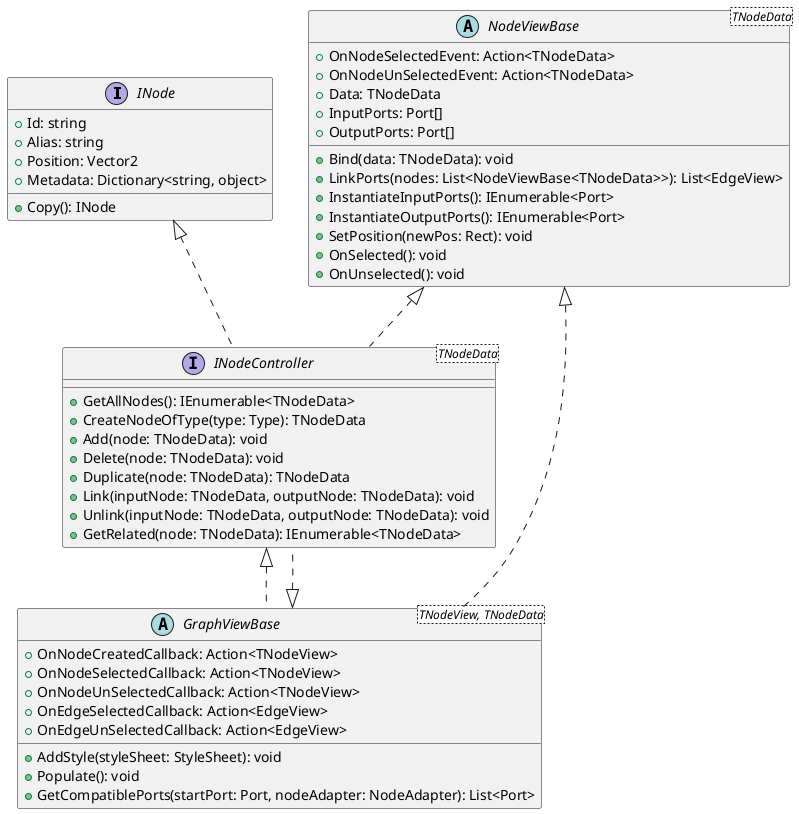 @startuml "uml"
skinparam packageStyle rect

interface INode {
    +Id: string
    +Alias: string
    +Position: Vector2
    +Metadata: Dictionary<string, object>
    +Copy(): INode
}

interface INodeController<TNodeData> {
    +GetAllNodes(): IEnumerable<TNodeData>
    +CreateNodeOfType(type: Type): TNodeData
    +Add(node: TNodeData): void
    +Delete(node: TNodeData): void
    +Duplicate(node: TNodeData): TNodeData
    +Link(inputNode: TNodeData, outputNode: TNodeData): void
    +Unlink(inputNode: TNodeData, outputNode: TNodeData): void
    +GetRelated(node: TNodeData): IEnumerable<TNodeData>
}

abstract class GraphViewBase<TNodeView, TNodeData> {
    +OnNodeCreatedCallback: Action<TNodeView>
    +OnNodeSelectedCallback: Action<TNodeView>
    +OnNodeUnSelectedCallback: Action<TNodeView>
    +OnEdgeSelectedCallback: Action<EdgeView>
    +OnEdgeUnSelectedCallback: Action<EdgeView>
    +AddStyle(styleSheet: StyleSheet): void
    +Populate(): void
    +GetCompatiblePorts(startPort: Port, nodeAdapter: NodeAdapter): List<Port>
}

abstract class NodeViewBase<TNodeData> {
    +OnNodeSelectedEvent: Action<TNodeData>
    +OnNodeUnSelectedEvent: Action<TNodeData>
    +Data: TNodeData
    +InputPorts: Port[]
    +OutputPorts: Port[]
    +Bind(data: TNodeData): void
    +LinkPorts(nodes: List<NodeViewBase<TNodeData>>): List<EdgeView>
    +InstantiateInputPorts(): IEnumerable<Port>
    +InstantiateOutputPorts(): IEnumerable<Port>
    +SetPosition(newPos: Rect): void
    +OnSelected(): void
    +OnUnselected(): void
}

INode <|.. INodeController
INodeController <|.. GraphViewBase
NodeViewBase <|.. GraphViewBase
NodeViewBase <|.. INodeController
GraphViewBase <|.. INodeController

@enduml
